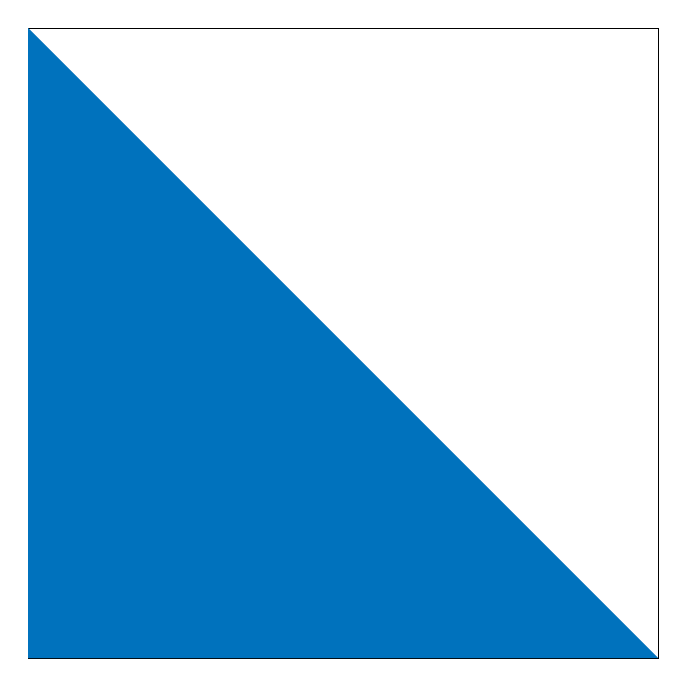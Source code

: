 % This file was created by matlab2tikz.
%
\definecolor{mycolor1}{rgb}{0.0,0.447,0.741}%
%
\begin{tikzpicture}
\footnotesize

\begin{axis}[%
width=8cm,
height=8cm,
at={(0in,0in)},
scale only axis,
xmin=0,
xmax=1,
xtick={\empty},
ymin=0,
ymax=1,
ytick={\empty},
axis background/.style={fill=white}
]

\addplot[area legend, draw=none, fill=mycolor1, forget plot]
table[row sep=crcr] {%
x	y\\
0	0\\
1	0\\
0	1\\
0	0\\
}--cycle;
\end{axis}
\end{tikzpicture}%